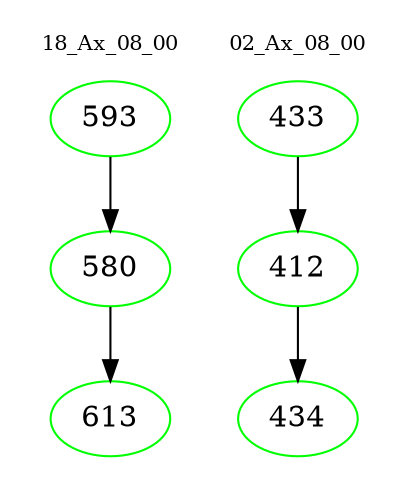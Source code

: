digraph{
subgraph cluster_0 {
color = white
label = "18_Ax_08_00";
fontsize=10;
T0_593 [label="593", color="green"]
T0_593 -> T0_580 [color="black"]
T0_580 [label="580", color="green"]
T0_580 -> T0_613 [color="black"]
T0_613 [label="613", color="green"]
}
subgraph cluster_1 {
color = white
label = "02_Ax_08_00";
fontsize=10;
T1_433 [label="433", color="green"]
T1_433 -> T1_412 [color="black"]
T1_412 [label="412", color="green"]
T1_412 -> T1_434 [color="black"]
T1_434 [label="434", color="green"]
}
}
